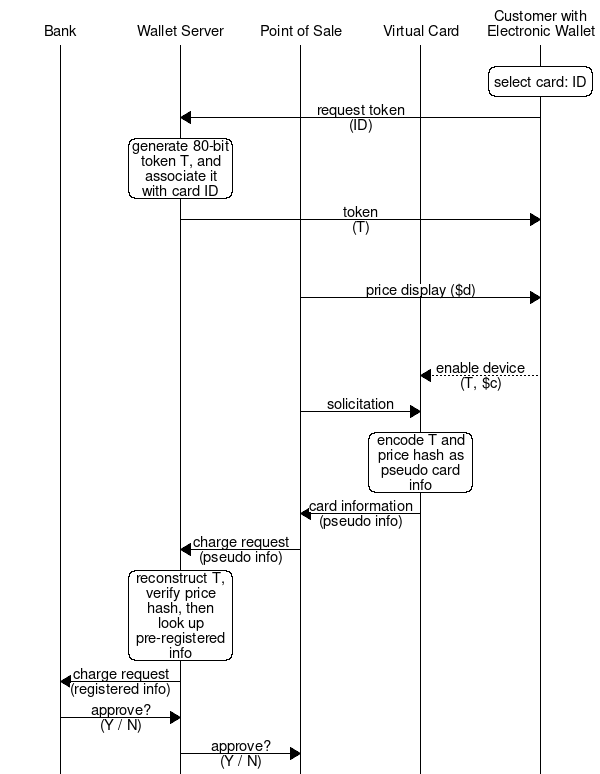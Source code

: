 # Electrnoic Wallet
msc {
 arcgradient = 0;


 a [label="Bank"],b [label="Wallet Server"], c [label="Point of Sale"],d [label="Virtual Card"],e [label="Customer with\nElectronic Wallet"];

 |||;
 e rbox e [label="select card: ID"];
 e=>b [label="request token\n(ID)"];
 b rbox b [label="generate 80-bit token T, and associate it with card ID"];
 b=>e [label="token\n(T)"];
 |||;
 |||;
 c=>e [label="price display ($d)"];
 |||;
 |||;
 e>>d [label="enable device\n(T, $c)"];
 c=>d [label="solicitation"];
 d rbox d [label="encode T and price hash as pseudo card info"];
 d=>c [label="card information\n(pseudo info)"];
 c=>b [label="charge request\n(pseudo info)"];
 b rbox b [label="reconstruct T, verify price hash, then look up pre-registered info"];
 b=>a [label="charge request\n(registered info)"];
 a=>b [label="approve?\n(Y / N)"];
 b=>c [label="approve?\n(Y / N)"];
}
